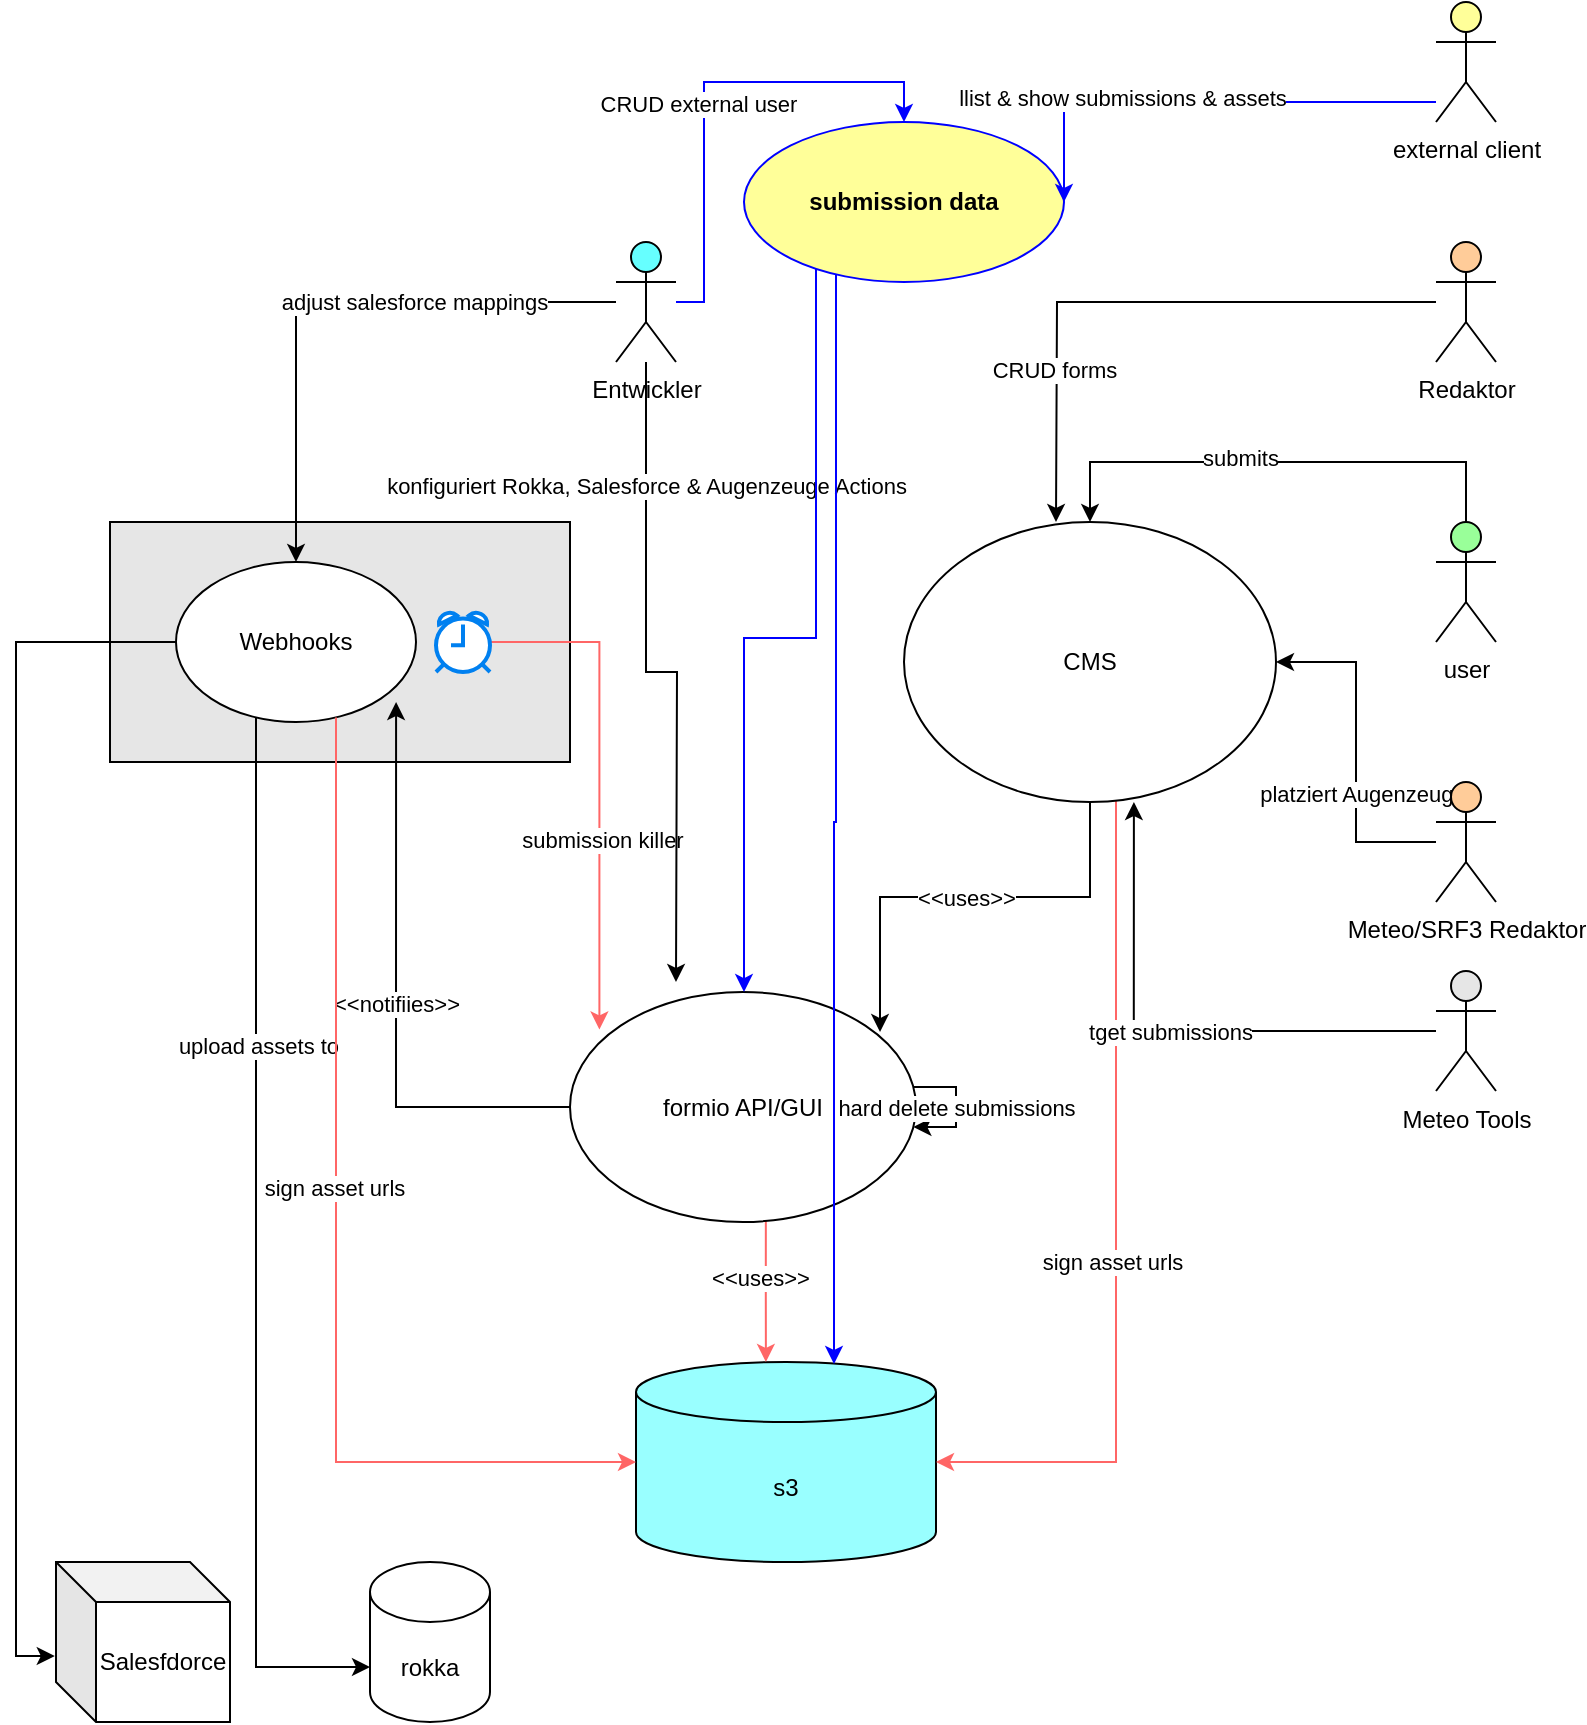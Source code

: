 <mxfile version="14.7.6" type="github">
  <diagram id="oxULOx9SjGCGqJ5VoOUJ" name="Page-1">
    <mxGraphModel dx="2240" dy="800" grid="1" gridSize="10" guides="1" tooltips="1" connect="1" arrows="1" fold="1" page="1" pageScale="1" pageWidth="827" pageHeight="1169" math="0" shadow="0">
      <root>
        <mxCell id="0" />
        <mxCell id="1" parent="0" />
        <mxCell id="VSkxeDnyyQsMaTCcNgQL-1" value="s3" style="shape=cylinder3;whiteSpace=wrap;html=1;boundedLbl=1;backgroundOutline=1;size=15;fillColor=#99FFFF;" vertex="1" parent="1">
          <mxGeometry x="280" y="720" width="150" height="100" as="geometry" />
        </mxCell>
        <mxCell id="VSkxeDnyyQsMaTCcNgQL-2" style="edgeStyle=orthogonalEdgeStyle;rounded=0;orthogonalLoop=1;jettySize=auto;html=1;fillColor=#FF6666;strokeColor=#FF6666;exitX=0.566;exitY=0.991;exitDx=0;exitDy=0;exitPerimeter=0;entryX=0.433;entryY=0;entryDx=0;entryDy=0;entryPerimeter=0;" edge="1" parent="1" source="VSkxeDnyyQsMaTCcNgQL-16" target="VSkxeDnyyQsMaTCcNgQL-1">
          <mxGeometry relative="1" as="geometry">
            <mxPoint x="345" y="670" as="sourcePoint" />
          </mxGeometry>
        </mxCell>
        <mxCell id="VSkxeDnyyQsMaTCcNgQL-3" value="&amp;lt;&amp;lt;uses&amp;gt;&amp;gt;" style="edgeLabel;html=1;align=center;verticalAlign=middle;resizable=0;points=[];" vertex="1" connectable="0" parent="VSkxeDnyyQsMaTCcNgQL-2">
          <mxGeometry x="-0.193" y="-3" relative="1" as="geometry">
            <mxPoint as="offset" />
          </mxGeometry>
        </mxCell>
        <mxCell id="VSkxeDnyyQsMaTCcNgQL-4" value="" style="rounded=0;whiteSpace=wrap;html=1;fillColor=#E6E6E6;" vertex="1" parent="1">
          <mxGeometry x="17" y="300" width="230" height="120" as="geometry" />
        </mxCell>
        <mxCell id="VSkxeDnyyQsMaTCcNgQL-5" value="&amp;lt;&amp;lt;uses&amp;gt;&amp;gt;" style="edgeStyle=orthogonalEdgeStyle;rounded=0;orthogonalLoop=1;jettySize=auto;html=1;entryX=0.896;entryY=0.174;entryDx=0;entryDy=0;entryPerimeter=0;" edge="1" parent="1" source="VSkxeDnyyQsMaTCcNgQL-8" target="VSkxeDnyyQsMaTCcNgQL-16">
          <mxGeometry relative="1" as="geometry" />
        </mxCell>
        <mxCell id="VSkxeDnyyQsMaTCcNgQL-6" style="edgeStyle=orthogonalEdgeStyle;rounded=0;orthogonalLoop=1;jettySize=auto;html=1;strokeColor=#FF6666;" edge="1" parent="1" source="VSkxeDnyyQsMaTCcNgQL-8">
          <mxGeometry relative="1" as="geometry">
            <mxPoint x="430" y="770" as="targetPoint" />
            <Array as="points">
              <mxPoint x="520" y="770" />
              <mxPoint x="492" y="770" />
            </Array>
          </mxGeometry>
        </mxCell>
        <mxCell id="VSkxeDnyyQsMaTCcNgQL-7" value="sign asset urls" style="edgeLabel;html=1;align=center;verticalAlign=middle;resizable=0;points=[];" vertex="1" connectable="0" parent="VSkxeDnyyQsMaTCcNgQL-6">
          <mxGeometry x="0.093" y="-2" relative="1" as="geometry">
            <mxPoint as="offset" />
          </mxGeometry>
        </mxCell>
        <mxCell id="VSkxeDnyyQsMaTCcNgQL-8" value="CMS" style="ellipse;whiteSpace=wrap;html=1;" vertex="1" parent="1">
          <mxGeometry x="414" y="300" width="186" height="140" as="geometry" />
        </mxCell>
        <mxCell id="VSkxeDnyyQsMaTCcNgQL-9" style="edgeStyle=orthogonalEdgeStyle;rounded=0;orthogonalLoop=1;jettySize=auto;html=1;entryX=0.085;entryY=0.163;entryDx=0;entryDy=0;entryPerimeter=0;startArrow=none;strokeColor=#FF6666;" edge="1" parent="1" source="VSkxeDnyyQsMaTCcNgQL-26" target="VSkxeDnyyQsMaTCcNgQL-16">
          <mxGeometry relative="1" as="geometry">
            <mxPoint x="230" y="390" as="sourcePoint" />
          </mxGeometry>
        </mxCell>
        <mxCell id="VSkxeDnyyQsMaTCcNgQL-10" value="submission killer" style="edgeLabel;html=1;align=center;verticalAlign=middle;resizable=0;points=[];" vertex="1" connectable="0" parent="VSkxeDnyyQsMaTCcNgQL-9">
          <mxGeometry x="0.23" y="1" relative="1" as="geometry">
            <mxPoint as="offset" />
          </mxGeometry>
        </mxCell>
        <mxCell id="VSkxeDnyyQsMaTCcNgQL-11" style="edgeStyle=orthogonalEdgeStyle;rounded=0;orthogonalLoop=1;jettySize=auto;html=1;entryX=0;entryY=0;entryDx=0;entryDy=52.5;entryPerimeter=0;" edge="1" parent="1" source="VSkxeDnyyQsMaTCcNgQL-13" target="VSkxeDnyyQsMaTCcNgQL-27">
          <mxGeometry relative="1" as="geometry">
            <Array as="points">
              <mxPoint x="90" y="873" />
            </Array>
          </mxGeometry>
        </mxCell>
        <mxCell id="VSkxeDnyyQsMaTCcNgQL-12" value="upload assets to" style="edgeLabel;html=1;align=center;verticalAlign=middle;resizable=0;points=[];" vertex="1" connectable="0" parent="VSkxeDnyyQsMaTCcNgQL-11">
          <mxGeometry x="-0.382" y="1" relative="1" as="geometry">
            <mxPoint as="offset" />
          </mxGeometry>
        </mxCell>
        <mxCell id="VSkxeDnyyQsMaTCcNgQL-13" value="Webhooks" style="ellipse;whiteSpace=wrap;html=1;" vertex="1" parent="1">
          <mxGeometry x="50" y="320" width="120" height="80" as="geometry" />
        </mxCell>
        <mxCell id="VSkxeDnyyQsMaTCcNgQL-14" style="edgeStyle=orthogonalEdgeStyle;rounded=0;orthogonalLoop=1;jettySize=auto;html=1;entryX=0.917;entryY=0.875;entryDx=0;entryDy=0;entryPerimeter=0;" edge="1" parent="1" source="VSkxeDnyyQsMaTCcNgQL-16" target="VSkxeDnyyQsMaTCcNgQL-13">
          <mxGeometry relative="1" as="geometry" />
        </mxCell>
        <mxCell id="VSkxeDnyyQsMaTCcNgQL-15" value="&amp;lt;&amp;lt;notifiies&amp;gt;&amp;gt;" style="edgeLabel;html=1;align=center;verticalAlign=middle;resizable=0;points=[];" vertex="1" connectable="0" parent="VSkxeDnyyQsMaTCcNgQL-14">
          <mxGeometry x="-0.038" relative="1" as="geometry">
            <mxPoint as="offset" />
          </mxGeometry>
        </mxCell>
        <mxCell id="VSkxeDnyyQsMaTCcNgQL-16" value="formio API/GUI" style="ellipse;whiteSpace=wrap;html=1;" vertex="1" parent="1">
          <mxGeometry x="247" y="535" width="173" height="115" as="geometry" />
        </mxCell>
        <mxCell id="VSkxeDnyyQsMaTCcNgQL-17" style="edgeStyle=orthogonalEdgeStyle;rounded=0;orthogonalLoop=1;jettySize=auto;html=1;" edge="1" parent="1" source="VSkxeDnyyQsMaTCcNgQL-19">
          <mxGeometry relative="1" as="geometry">
            <mxPoint x="490" y="300" as="targetPoint" />
          </mxGeometry>
        </mxCell>
        <mxCell id="VSkxeDnyyQsMaTCcNgQL-18" value="CRUD forms" style="edgeLabel;html=1;align=center;verticalAlign=middle;resizable=0;points=[];" vertex="1" connectable="0" parent="VSkxeDnyyQsMaTCcNgQL-17">
          <mxGeometry x="0.491" y="-2" relative="1" as="geometry">
            <mxPoint as="offset" />
          </mxGeometry>
        </mxCell>
        <mxCell id="VSkxeDnyyQsMaTCcNgQL-19" value="Redaktor" style="shape=umlActor;verticalLabelPosition=bottom;verticalAlign=top;html=1;outlineConnect=0;fillColor=#FFCC99;" vertex="1" parent="1">
          <mxGeometry x="680" y="160" width="30" height="60" as="geometry" />
        </mxCell>
        <mxCell id="VSkxeDnyyQsMaTCcNgQL-20" style="edgeStyle=orthogonalEdgeStyle;rounded=0;orthogonalLoop=1;jettySize=auto;html=1;entryX=0.5;entryY=0;entryDx=0;entryDy=0;" edge="1" parent="1" source="VSkxeDnyyQsMaTCcNgQL-22" target="VSkxeDnyyQsMaTCcNgQL-8">
          <mxGeometry relative="1" as="geometry">
            <Array as="points">
              <mxPoint x="695" y="270" />
              <mxPoint x="507" y="270" />
            </Array>
          </mxGeometry>
        </mxCell>
        <mxCell id="VSkxeDnyyQsMaTCcNgQL-21" value="submits" style="edgeLabel;html=1;align=center;verticalAlign=middle;resizable=0;points=[];" vertex="1" connectable="0" parent="VSkxeDnyyQsMaTCcNgQL-20">
          <mxGeometry x="0.158" y="-2" relative="1" as="geometry">
            <mxPoint as="offset" />
          </mxGeometry>
        </mxCell>
        <mxCell id="VSkxeDnyyQsMaTCcNgQL-22" value="user" style="shape=umlActor;verticalLabelPosition=bottom;verticalAlign=top;html=1;outlineConnect=0;fillColor=#99FF99;" vertex="1" parent="1">
          <mxGeometry x="680" y="300" width="30" height="60" as="geometry" />
        </mxCell>
        <mxCell id="VSkxeDnyyQsMaTCcNgQL-23" style="edgeStyle=orthogonalEdgeStyle;rounded=0;orthogonalLoop=1;jettySize=auto;html=1;entryX=0;entryY=0.5;entryDx=0;entryDy=0;entryPerimeter=0;fillColor=#FF6666;strokeColor=#FF6666;" edge="1" parent="1" source="VSkxeDnyyQsMaTCcNgQL-13" target="VSkxeDnyyQsMaTCcNgQL-1">
          <mxGeometry relative="1" as="geometry">
            <Array as="points">
              <mxPoint x="130" y="770" />
            </Array>
          </mxGeometry>
        </mxCell>
        <mxCell id="VSkxeDnyyQsMaTCcNgQL-24" value="sign asset urls" style="edgeLabel;html=1;align=center;verticalAlign=middle;resizable=0;points=[];" vertex="1" connectable="0" parent="VSkxeDnyyQsMaTCcNgQL-23">
          <mxGeometry x="-0.1" y="-1" relative="1" as="geometry">
            <mxPoint as="offset" />
          </mxGeometry>
        </mxCell>
        <mxCell id="VSkxeDnyyQsMaTCcNgQL-25" style="edgeStyle=orthogonalEdgeStyle;rounded=0;orthogonalLoop=1;jettySize=auto;html=1;entryX=-0.007;entryY=0.588;entryDx=0;entryDy=0;entryPerimeter=0;exitX=0;exitY=0.5;exitDx=0;exitDy=0;" edge="1" parent="1" source="VSkxeDnyyQsMaTCcNgQL-13" target="VSkxeDnyyQsMaTCcNgQL-28">
          <mxGeometry relative="1" as="geometry">
            <mxPoint x="60" y="360" as="sourcePoint" />
          </mxGeometry>
        </mxCell>
        <mxCell id="VSkxeDnyyQsMaTCcNgQL-26" value="" style="html=1;verticalLabelPosition=bottom;align=center;labelBackgroundColor=#ffffff;verticalAlign=top;strokeWidth=2;strokeColor=#0080F0;shadow=0;dashed=0;shape=mxgraph.ios7.icons.alarm_clock;" vertex="1" parent="1">
          <mxGeometry x="180" y="345" width="27" height="30" as="geometry" />
        </mxCell>
        <mxCell id="VSkxeDnyyQsMaTCcNgQL-27" value="rokka" style="shape=cylinder3;whiteSpace=wrap;html=1;boundedLbl=1;backgroundOutline=1;size=15;" vertex="1" parent="1">
          <mxGeometry x="147" y="820" width="60" height="80" as="geometry" />
        </mxCell>
        <mxCell id="VSkxeDnyyQsMaTCcNgQL-28" value="Salesfdorce" style="shape=cube;whiteSpace=wrap;html=1;boundedLbl=1;backgroundOutline=1;darkOpacity=0.05;darkOpacity2=0.1;" vertex="1" parent="1">
          <mxGeometry x="-10" y="820" width="87" height="80" as="geometry" />
        </mxCell>
        <mxCell id="VSkxeDnyyQsMaTCcNgQL-29" style="edgeStyle=orthogonalEdgeStyle;rounded=0;orthogonalLoop=1;jettySize=auto;html=1;entryX=1;entryY=0.5;entryDx=0;entryDy=0;" edge="1" parent="1" source="VSkxeDnyyQsMaTCcNgQL-31" target="VSkxeDnyyQsMaTCcNgQL-8">
          <mxGeometry relative="1" as="geometry" />
        </mxCell>
        <mxCell id="VSkxeDnyyQsMaTCcNgQL-30" value="platziert Augenzeuge" style="edgeLabel;html=1;align=center;verticalAlign=middle;resizable=0;points=[];" vertex="1" connectable="0" parent="VSkxeDnyyQsMaTCcNgQL-29">
          <mxGeometry x="-0.245" y="-3" relative="1" as="geometry">
            <mxPoint as="offset" />
          </mxGeometry>
        </mxCell>
        <mxCell id="VSkxeDnyyQsMaTCcNgQL-31" value="Meteo/SRF3 Redaktor" style="shape=umlActor;verticalLabelPosition=bottom;verticalAlign=top;html=1;outlineConnect=0;fillColor=#FFCC99;" vertex="1" parent="1">
          <mxGeometry x="680" y="430" width="30" height="60" as="geometry" />
        </mxCell>
        <mxCell id="VSkxeDnyyQsMaTCcNgQL-32" value="tget submissions" style="edgeStyle=orthogonalEdgeStyle;rounded=0;orthogonalLoop=1;jettySize=auto;html=1;entryX=0.618;entryY=1;entryDx=0;entryDy=0;entryPerimeter=0;" edge="1" parent="1" source="VSkxeDnyyQsMaTCcNgQL-33" target="VSkxeDnyyQsMaTCcNgQL-8">
          <mxGeometry relative="1" as="geometry" />
        </mxCell>
        <mxCell id="VSkxeDnyyQsMaTCcNgQL-33" value="Meteo Tools" style="shape=umlActor;verticalLabelPosition=bottom;verticalAlign=top;html=1;outlineConnect=0;fillColor=#E6E6E6;" vertex="1" parent="1">
          <mxGeometry x="680" y="524.5" width="30" height="60" as="geometry" />
        </mxCell>
        <mxCell id="VSkxeDnyyQsMaTCcNgQL-34" style="edgeStyle=orthogonalEdgeStyle;rounded=0;orthogonalLoop=1;jettySize=auto;html=1;" edge="1" parent="1" source="VSkxeDnyyQsMaTCcNgQL-38">
          <mxGeometry relative="1" as="geometry">
            <mxPoint x="300" y="530" as="targetPoint" />
          </mxGeometry>
        </mxCell>
        <mxCell id="VSkxeDnyyQsMaTCcNgQL-35" value="konfiguriert Rokka, Salesforce &amp;amp; Augenzeuge Actions" style="edgeLabel;html=1;align=center;verticalAlign=middle;resizable=0;points=[];" vertex="1" connectable="0" parent="VSkxeDnyyQsMaTCcNgQL-34">
          <mxGeometry x="-0.62" relative="1" as="geometry">
            <mxPoint as="offset" />
          </mxGeometry>
        </mxCell>
        <mxCell id="VSkxeDnyyQsMaTCcNgQL-36" style="edgeStyle=orthogonalEdgeStyle;rounded=0;orthogonalLoop=1;jettySize=auto;html=1;entryX=0.5;entryY=0;entryDx=0;entryDy=0;strokeColor=#000000;fillColor=#FF6666;" edge="1" parent="1" source="VSkxeDnyyQsMaTCcNgQL-38" target="VSkxeDnyyQsMaTCcNgQL-13">
          <mxGeometry relative="1" as="geometry" />
        </mxCell>
        <mxCell id="VSkxeDnyyQsMaTCcNgQL-37" value="adjust salesforce mappings" style="edgeLabel;html=1;align=center;verticalAlign=middle;resizable=0;points=[];" vertex="1" connectable="0" parent="VSkxeDnyyQsMaTCcNgQL-36">
          <mxGeometry x="-0.303" relative="1" as="geometry">
            <mxPoint as="offset" />
          </mxGeometry>
        </mxCell>
        <mxCell id="VSkxeDnyyQsMaTCcNgQL-46" style="edgeStyle=orthogonalEdgeStyle;rounded=0;orthogonalLoop=1;jettySize=auto;html=1;entryX=0.5;entryY=0;entryDx=0;entryDy=0;fillColor=#0000CC;strokeColor=#0000FF;" edge="1" parent="1" source="VSkxeDnyyQsMaTCcNgQL-38" target="VSkxeDnyyQsMaTCcNgQL-41">
          <mxGeometry relative="1" as="geometry">
            <Array as="points">
              <mxPoint x="314" y="190" />
              <mxPoint x="314" y="80" />
              <mxPoint x="414" y="80" />
            </Array>
          </mxGeometry>
        </mxCell>
        <mxCell id="VSkxeDnyyQsMaTCcNgQL-47" value="CRUD external user" style="edgeLabel;html=1;align=center;verticalAlign=middle;resizable=0;points=[];" vertex="1" connectable="0" parent="VSkxeDnyyQsMaTCcNgQL-46">
          <mxGeometry x="-0.074" y="3" relative="1" as="geometry">
            <mxPoint as="offset" />
          </mxGeometry>
        </mxCell>
        <mxCell id="VSkxeDnyyQsMaTCcNgQL-38" value="Entwickler" style="shape=umlActor;verticalLabelPosition=bottom;verticalAlign=top;html=1;outlineConnect=0;fillColor=#66FFFF;" vertex="1" parent="1">
          <mxGeometry x="270" y="160" width="30" height="60" as="geometry" />
        </mxCell>
        <mxCell id="VSkxeDnyyQsMaTCcNgQL-39" style="edgeStyle=orthogonalEdgeStyle;rounded=0;orthogonalLoop=1;jettySize=auto;html=1;strokeColor=#000000;fillColor=#FF6666;" edge="1" parent="1" source="VSkxeDnyyQsMaTCcNgQL-16" target="VSkxeDnyyQsMaTCcNgQL-16">
          <mxGeometry relative="1" as="geometry" />
        </mxCell>
        <mxCell id="VSkxeDnyyQsMaTCcNgQL-40" value="hard delete submissions&lt;br&gt;" style="edgeLabel;html=1;align=center;verticalAlign=middle;resizable=0;points=[];" vertex="1" connectable="0" parent="VSkxeDnyyQsMaTCcNgQL-39">
          <mxGeometry x="-0.511" y="4" relative="1" as="geometry">
            <mxPoint x="6" y="14" as="offset" />
          </mxGeometry>
        </mxCell>
        <mxCell id="VSkxeDnyyQsMaTCcNgQL-48" style="edgeStyle=orthogonalEdgeStyle;rounded=0;orthogonalLoop=1;jettySize=auto;html=1;strokeColor=#0000FF;fillColor=#0000FF;" edge="1" parent="1" source="VSkxeDnyyQsMaTCcNgQL-41" target="VSkxeDnyyQsMaTCcNgQL-16">
          <mxGeometry relative="1" as="geometry">
            <Array as="points">
              <mxPoint x="370" y="358" />
              <mxPoint x="334" y="358" />
            </Array>
          </mxGeometry>
        </mxCell>
        <mxCell id="VSkxeDnyyQsMaTCcNgQL-49" style="edgeStyle=orthogonalEdgeStyle;rounded=0;orthogonalLoop=1;jettySize=auto;html=1;entryX=0.66;entryY=0.01;entryDx=0;entryDy=0;entryPerimeter=0;strokeColor=#0000FF;fillColor=#0000FF;" edge="1" parent="1" source="VSkxeDnyyQsMaTCcNgQL-41" target="VSkxeDnyyQsMaTCcNgQL-1">
          <mxGeometry relative="1" as="geometry">
            <Array as="points">
              <mxPoint x="380" y="450" />
              <mxPoint x="379" y="450" />
            </Array>
          </mxGeometry>
        </mxCell>
        <mxCell id="VSkxeDnyyQsMaTCcNgQL-41" value="&lt;b&gt;submission data&lt;/b&gt;" style="ellipse;whiteSpace=wrap;html=1;fillColor=#FFFF99;strokeColor=#0000FF;" vertex="1" parent="1">
          <mxGeometry x="334" y="100" width="160" height="80" as="geometry" />
        </mxCell>
        <mxCell id="VSkxeDnyyQsMaTCcNgQL-44" style="edgeStyle=orthogonalEdgeStyle;rounded=0;orthogonalLoop=1;jettySize=auto;html=1;entryX=1;entryY=0.5;entryDx=0;entryDy=0;fillColor=#0000FF;strokeColor=#0000FF;" edge="1" parent="1" source="VSkxeDnyyQsMaTCcNgQL-42" target="VSkxeDnyyQsMaTCcNgQL-41">
          <mxGeometry relative="1" as="geometry">
            <Array as="points">
              <mxPoint x="580" y="90" />
              <mxPoint x="580" y="90" />
            </Array>
          </mxGeometry>
        </mxCell>
        <mxCell id="VSkxeDnyyQsMaTCcNgQL-45" value="llist &amp;amp; show submissions &amp;amp; assets" style="edgeLabel;html=1;align=center;verticalAlign=middle;resizable=0;points=[];" vertex="1" connectable="0" parent="VSkxeDnyyQsMaTCcNgQL-44">
          <mxGeometry x="0.336" y="-2" relative="1" as="geometry">
            <mxPoint as="offset" />
          </mxGeometry>
        </mxCell>
        <mxCell id="VSkxeDnyyQsMaTCcNgQL-42" value="external client" style="shape=umlActor;verticalLabelPosition=bottom;verticalAlign=top;html=1;outlineConnect=0;fillColor=#FFFF99;" vertex="1" parent="1">
          <mxGeometry x="680" y="40" width="30" height="60" as="geometry" />
        </mxCell>
      </root>
    </mxGraphModel>
  </diagram>
</mxfile>
